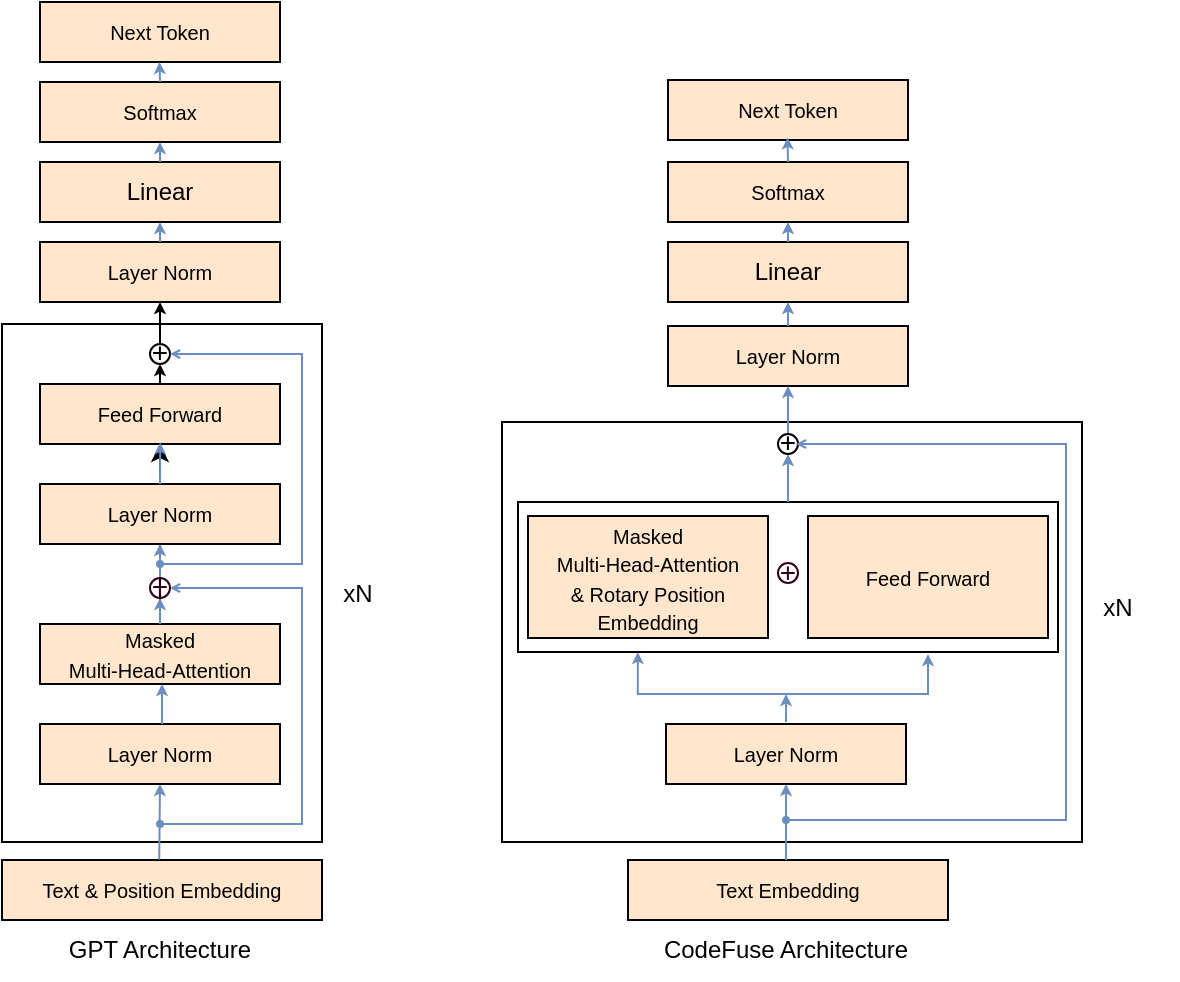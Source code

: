 <mxfile version="21.8.0" type="github">
  <diagram name="第 1 页" id="Tiiec9Cx-mdd2GHOtb4F">
    <mxGraphModel dx="1193" dy="770" grid="0" gridSize="10" guides="1" tooltips="1" connect="1" arrows="1" fold="1" page="1" pageScale="1" pageWidth="827" pageHeight="1169" math="0" shadow="0">
      <root>
        <mxCell id="0" />
        <mxCell id="1" parent="0" />
        <mxCell id="jCzD_8xTruMLZSJ5UP8o-84" value="" style="rounded=0;whiteSpace=wrap;html=1;" vertex="1" parent="1">
          <mxGeometry x="280" y="390" width="290" height="210" as="geometry" />
        </mxCell>
        <mxCell id="jCzD_8xTruMLZSJ5UP8o-81" value="" style="rounded=0;whiteSpace=wrap;html=1;" vertex="1" parent="1">
          <mxGeometry x="288" y="430" width="270" height="75" as="geometry" />
        </mxCell>
        <mxCell id="jCzD_8xTruMLZSJ5UP8o-11" value="" style="rounded=0;whiteSpace=wrap;html=1;" vertex="1" parent="1">
          <mxGeometry x="30" y="341" width="160" height="259" as="geometry" />
        </mxCell>
        <mxCell id="jCzD_8xTruMLZSJ5UP8o-2" value="&lt;font style=&quot;font-size: 10px;&quot;&gt;Text &amp;amp; Position Embedding&lt;/font&gt;" style="rounded=0;whiteSpace=wrap;html=1;fillColor=#ffe6cc;strokeColor=default;" vertex="1" parent="1">
          <mxGeometry x="30" y="609" width="160" height="30" as="geometry" />
        </mxCell>
        <mxCell id="jCzD_8xTruMLZSJ5UP8o-7" value="" style="endArrow=classic;html=1;rounded=0;entryX=0.5;entryY=1;entryDx=0;entryDy=0;exitX=0.427;exitY=-0.073;exitDx=0;exitDy=0;exitPerimeter=0;endSize=3;fillColor=#dae8fc;strokeColor=#6c8ebf;" edge="1" parent="1" target="jCzD_8xTruMLZSJ5UP8o-14">
          <mxGeometry width="50" height="50" relative="1" as="geometry">
            <mxPoint x="108.62" y="608.81" as="sourcePoint" />
            <mxPoint x="219" y="516" as="targetPoint" />
          </mxGeometry>
        </mxCell>
        <mxCell id="jCzD_8xTruMLZSJ5UP8o-14" value="&lt;span style=&quot;font-size: 10px;&quot;&gt;Layer Norm&lt;/span&gt;" style="rounded=0;whiteSpace=wrap;html=1;fillColor=#ffe6cc;strokeColor=default;" vertex="1" parent="1">
          <mxGeometry x="49" y="541" width="120" height="30" as="geometry" />
        </mxCell>
        <mxCell id="jCzD_8xTruMLZSJ5UP8o-39" value="" style="edgeStyle=orthogonalEdgeStyle;rounded=0;orthogonalLoop=1;jettySize=auto;html=1;" edge="1" parent="1" source="jCzD_8xTruMLZSJ5UP8o-15" target="jCzD_8xTruMLZSJ5UP8o-17">
          <mxGeometry relative="1" as="geometry" />
        </mxCell>
        <mxCell id="jCzD_8xTruMLZSJ5UP8o-15" value="&lt;span style=&quot;font-size: 10px;&quot;&gt;Masked &lt;br&gt;Multi-Head-Attention&lt;/span&gt;" style="rounded=0;whiteSpace=wrap;html=1;fillColor=#ffe6cc;strokeColor=default;" vertex="1" parent="1">
          <mxGeometry x="49" y="491" width="120" height="30" as="geometry" />
        </mxCell>
        <mxCell id="jCzD_8xTruMLZSJ5UP8o-16" value="&lt;span style=&quot;font-size: 10px;&quot;&gt;Layer Norm&lt;/span&gt;" style="rounded=0;whiteSpace=wrap;html=1;fillColor=#ffe6cc;strokeColor=default;" vertex="1" parent="1">
          <mxGeometry x="49" y="421" width="120" height="30" as="geometry" />
        </mxCell>
        <mxCell id="jCzD_8xTruMLZSJ5UP8o-17" value="&lt;span style=&quot;font-size: 10px;&quot;&gt;Feed Forward&lt;br&gt;&lt;/span&gt;" style="rounded=0;whiteSpace=wrap;html=1;fillColor=#ffe6cc;strokeColor=default;" vertex="1" parent="1">
          <mxGeometry x="49" y="371" width="120" height="30" as="geometry" />
        </mxCell>
        <mxCell id="jCzD_8xTruMLZSJ5UP8o-18" value="&lt;span style=&quot;font-size: 10px;&quot;&gt;Layer Norm&lt;br&gt;&lt;/span&gt;" style="rounded=0;whiteSpace=wrap;html=1;fillColor=#ffe6cc;strokeColor=default;" vertex="1" parent="1">
          <mxGeometry x="49" y="300" width="120" height="30" as="geometry" />
        </mxCell>
        <mxCell id="jCzD_8xTruMLZSJ5UP8o-19" value="Linear&lt;span style=&quot;color: rgba(0, 0, 0, 0); font-family: monospace; font-size: 0px; text-align: start;&quot;&gt;%3CmxGraphModel%3E%3Croot%3E%3CmxCell%20id%3D%220%22%2F%3E%3CmxCell%20id%3D%221%22%20parent%3D%220%22%2F%3E%3CmxCell%20id%3D%222%22%20value%3D%22%26lt%3Bspan%20style%3D%26quot%3Bfont-size%3A%2010px%3B%26quot%3B%26gt%3BMasked%20%26lt%3Bbr%26gt%3BMulti-Head-Attention%26lt%3B%2Fspan%26gt%3B%22%20style%3D%22rounded%3D0%3BwhiteSpace%3Dwrap%3Bhtml%3D1%3BfillColor%3D%23ffe6cc%3BstrokeColor%3Dnone%3B%22%20vertex%3D%221%22%20parent%3D%221%22%3E%3CmxGeometry%20x%3D%22279%22%20y%3D%22500%22%20width%3D%22120%22%20height%3D%2230%22%20as%3D%22geometry%22%2F%3E%3C%2FmxCell%3E%3C%2Froot%3E%3C%2FmxGraphModel%3E&lt;/span&gt;&lt;span style=&quot;font-size: 10px;&quot;&gt;&lt;br&gt;&lt;/span&gt;" style="rounded=0;whiteSpace=wrap;html=1;fillColor=#ffe6cc;strokeColor=default;" vertex="1" parent="1">
          <mxGeometry x="49" y="260" width="120" height="30" as="geometry" />
        </mxCell>
        <mxCell id="jCzD_8xTruMLZSJ5UP8o-20" value="&lt;span style=&quot;font-size: 10px;&quot;&gt;Softmax&lt;br&gt;&lt;/span&gt;" style="rounded=0;whiteSpace=wrap;html=1;fillColor=#ffe6cc;strokeColor=default;" vertex="1" parent="1">
          <mxGeometry x="49" y="220" width="120" height="30" as="geometry" />
        </mxCell>
        <mxCell id="jCzD_8xTruMLZSJ5UP8o-21" value="&lt;span style=&quot;font-size: 10px;&quot;&gt;Next Token&lt;br&gt;&lt;/span&gt;" style="rounded=0;whiteSpace=wrap;html=1;fillColor=#ffe6cc;strokeColor=default;" vertex="1" parent="1">
          <mxGeometry x="49" y="180" width="120" height="30" as="geometry" />
        </mxCell>
        <mxCell id="jCzD_8xTruMLZSJ5UP8o-22" value="" style="endArrow=open;startArrow=oval;endFill=0;startFill=1;endSize=3;startSize=3;html=1;rounded=0;edgeStyle=orthogonalEdgeStyle;entryX=1;entryY=0.5;entryDx=0;entryDy=0;fillColor=#dae8fc;strokeColor=#6c8ebf;" edge="1" parent="1" target="jCzD_8xTruMLZSJ5UP8o-25">
          <mxGeometry width="160" relative="1" as="geometry">
            <mxPoint x="109" y="591" as="sourcePoint" />
            <mxPoint x="190" y="471" as="targetPoint" />
            <Array as="points">
              <mxPoint x="180" y="591" />
              <mxPoint x="180" y="473" />
            </Array>
          </mxGeometry>
        </mxCell>
        <mxCell id="jCzD_8xTruMLZSJ5UP8o-23" value="" style="endArrow=classic;html=1;rounded=0;entryX=0.5;entryY=1;entryDx=0;entryDy=0;endSize=3;fillColor=#dae8fc;strokeColor=#6c8ebf;" edge="1" parent="1">
          <mxGeometry width="50" height="50" relative="1" as="geometry">
            <mxPoint x="110" y="541" as="sourcePoint" />
            <mxPoint x="110" y="521" as="targetPoint" />
          </mxGeometry>
        </mxCell>
        <mxCell id="jCzD_8xTruMLZSJ5UP8o-24" value="" style="endArrow=classic;html=1;rounded=0;entryX=0.5;entryY=1;entryDx=0;entryDy=0;exitX=0.5;exitY=0;exitDx=0;exitDy=0;endSize=3;fillColor=#dae8fc;strokeColor=#6c8ebf;" edge="1" parent="1" source="jCzD_8xTruMLZSJ5UP8o-25" target="jCzD_8xTruMLZSJ5UP8o-16">
          <mxGeometry width="50" height="50" relative="1" as="geometry">
            <mxPoint x="110" y="491" as="sourcePoint" />
            <mxPoint x="109.6" y="451" as="targetPoint" />
          </mxGeometry>
        </mxCell>
        <mxCell id="jCzD_8xTruMLZSJ5UP8o-27" value="" style="endArrow=classic;html=1;rounded=0;entryX=0.5;entryY=1;entryDx=0;entryDy=0;exitX=0.5;exitY=0;exitDx=0;exitDy=0;endSize=3;fillColor=#dae8fc;strokeColor=#6c8ebf;" edge="1" parent="1" source="jCzD_8xTruMLZSJ5UP8o-15" target="jCzD_8xTruMLZSJ5UP8o-25">
          <mxGeometry width="50" height="50" relative="1" as="geometry">
            <mxPoint x="109" y="491" as="sourcePoint" />
            <mxPoint x="109" y="451" as="targetPoint" />
          </mxGeometry>
        </mxCell>
        <mxCell id="jCzD_8xTruMLZSJ5UP8o-25" value="&lt;font color=&quot;#33001a&quot; style=&quot;font-size: 14px;&quot; face=&quot;Courier New&quot;&gt;+&lt;/font&gt;" style="ellipse;whiteSpace=wrap;html=1;aspect=fixed;fillColor=none;strokeColor=#33001A;" vertex="1" parent="1">
          <mxGeometry x="104" y="468" width="10" height="10" as="geometry" />
        </mxCell>
        <mxCell id="jCzD_8xTruMLZSJ5UP8o-28" value="" style="endArrow=classic;html=1;rounded=0;entryX=0.501;entryY=0.973;entryDx=0;entryDy=0;entryPerimeter=0;endSize=3;fillColor=#dae8fc;strokeColor=#6c8ebf;" edge="1" parent="1" target="jCzD_8xTruMLZSJ5UP8o-17">
          <mxGeometry width="50" height="50" relative="1" as="geometry">
            <mxPoint x="109" y="421" as="sourcePoint" />
            <mxPoint x="109" y="411" as="targetPoint" />
          </mxGeometry>
        </mxCell>
        <mxCell id="jCzD_8xTruMLZSJ5UP8o-30" value="" style="endArrow=classic;html=1;rounded=0;entryX=0.5;entryY=1;entryDx=0;entryDy=0;endSize=3;" edge="1" parent="1" source="jCzD_8xTruMLZSJ5UP8o-31" target="jCzD_8xTruMLZSJ5UP8o-18">
          <mxGeometry width="50" height="50" relative="1" as="geometry">
            <mxPoint x="108.73" y="372" as="sourcePoint" />
            <mxPoint x="108.73" y="351" as="targetPoint" />
          </mxGeometry>
        </mxCell>
        <mxCell id="jCzD_8xTruMLZSJ5UP8o-32" value="" style="endArrow=classic;html=1;rounded=0;entryX=0.5;entryY=1;entryDx=0;entryDy=0;endSize=3;" edge="1" parent="1" target="jCzD_8xTruMLZSJ5UP8o-31">
          <mxGeometry width="50" height="50" relative="1" as="geometry">
            <mxPoint x="109" y="371" as="sourcePoint" />
            <mxPoint x="109" y="341" as="targetPoint" />
          </mxGeometry>
        </mxCell>
        <mxCell id="jCzD_8xTruMLZSJ5UP8o-31" value="&lt;font style=&quot;font-size: 14px;&quot; face=&quot;Courier New&quot;&gt;+&lt;/font&gt;" style="ellipse;whiteSpace=wrap;html=1;aspect=fixed;fillColor=none;strokeColor=default;" vertex="1" parent="1">
          <mxGeometry x="104" y="351" width="10" height="10" as="geometry" />
        </mxCell>
        <mxCell id="jCzD_8xTruMLZSJ5UP8o-33" value="" style="endArrow=classic;html=1;rounded=0;entryX=0.5;entryY=1;entryDx=0;entryDy=0;endSize=3;fillColor=#dae8fc;strokeColor=#6c8ebf;" edge="1" parent="1" target="jCzD_8xTruMLZSJ5UP8o-19">
          <mxGeometry width="50" height="50" relative="1" as="geometry">
            <mxPoint x="109" y="300" as="sourcePoint" />
            <mxPoint x="108.73" y="290" as="targetPoint" />
          </mxGeometry>
        </mxCell>
        <mxCell id="jCzD_8xTruMLZSJ5UP8o-34" value="" style="endArrow=classic;html=1;rounded=0;endSize=3;fillColor=#dae8fc;strokeColor=#6c8ebf;" edge="1" parent="1">
          <mxGeometry width="50" height="50" relative="1" as="geometry">
            <mxPoint x="109" y="260" as="sourcePoint" />
            <mxPoint x="109" y="250" as="targetPoint" />
          </mxGeometry>
        </mxCell>
        <mxCell id="jCzD_8xTruMLZSJ5UP8o-35" value="" style="endArrow=classic;html=1;rounded=0;entryX=0.501;entryY=0.973;entryDx=0;entryDy=0;entryPerimeter=0;endSize=3;fillColor=#dae8fc;strokeColor=#6c8ebf;" edge="1" parent="1">
          <mxGeometry width="50" height="50" relative="1" as="geometry">
            <mxPoint x="109" y="220" as="sourcePoint" />
            <mxPoint x="108.73" y="210" as="targetPoint" />
          </mxGeometry>
        </mxCell>
        <mxCell id="jCzD_8xTruMLZSJ5UP8o-36" value="" style="endArrow=open;startArrow=oval;endFill=0;startFill=1;endSize=3;startSize=3;html=1;rounded=0;edgeStyle=orthogonalEdgeStyle;entryX=1;entryY=0.5;entryDx=0;entryDy=0;fillColor=#dae8fc;strokeColor=#6c8ebf;" edge="1" parent="1" target="jCzD_8xTruMLZSJ5UP8o-31">
          <mxGeometry width="160" relative="1" as="geometry">
            <mxPoint x="109" y="461" as="sourcePoint" />
            <mxPoint x="114" y="343" as="targetPoint" />
            <Array as="points">
              <mxPoint x="180" y="461" />
              <mxPoint x="180" y="356" />
            </Array>
          </mxGeometry>
        </mxCell>
        <mxCell id="jCzD_8xTruMLZSJ5UP8o-38" value="xN" style="text;strokeColor=none;align=center;fillColor=none;html=1;verticalAlign=middle;whiteSpace=wrap;rounded=0;" vertex="1" parent="1">
          <mxGeometry x="178" y="461" width="60" height="30" as="geometry" />
        </mxCell>
        <mxCell id="jCzD_8xTruMLZSJ5UP8o-40" value="GPT Architecture" style="text;strokeColor=none;align=center;fillColor=none;html=1;verticalAlign=middle;whiteSpace=wrap;rounded=0;" vertex="1" parent="1">
          <mxGeometry x="54" y="639" width="110" height="30" as="geometry" />
        </mxCell>
        <mxCell id="jCzD_8xTruMLZSJ5UP8o-42" value="&lt;font style=&quot;font-size: 10px;&quot;&gt;Text Embedding&lt;/font&gt;" style="rounded=0;whiteSpace=wrap;html=1;fillColor=#ffe6cc;strokeColor=default;" vertex="1" parent="1">
          <mxGeometry x="343" y="609" width="160" height="30" as="geometry" />
        </mxCell>
        <mxCell id="jCzD_8xTruMLZSJ5UP8o-43" value="" style="endArrow=classic;html=1;rounded=0;entryX=0.5;entryY=1;entryDx=0;entryDy=0;endSize=3;fillColor=#dae8fc;strokeColor=#6c8ebf;" edge="1" parent="1" target="jCzD_8xTruMLZSJ5UP8o-44">
          <mxGeometry width="50" height="50" relative="1" as="geometry">
            <mxPoint x="422" y="609" as="sourcePoint" />
            <mxPoint x="532" y="516" as="targetPoint" />
          </mxGeometry>
        </mxCell>
        <mxCell id="jCzD_8xTruMLZSJ5UP8o-44" value="&lt;span style=&quot;font-size: 10px;&quot;&gt;Layer Norm&lt;/span&gt;" style="rounded=0;whiteSpace=wrap;html=1;fillColor=#ffe6cc;strokeColor=default;" vertex="1" parent="1">
          <mxGeometry x="362" y="541" width="120" height="30" as="geometry" />
        </mxCell>
        <mxCell id="jCzD_8xTruMLZSJ5UP8o-49" value="&lt;span style=&quot;font-size: 10px;&quot;&gt;Layer Norm&lt;br&gt;&lt;/span&gt;" style="rounded=0;whiteSpace=wrap;html=1;fillColor=#ffe6cc;strokeColor=default;" vertex="1" parent="1">
          <mxGeometry x="363" y="342" width="120" height="30" as="geometry" />
        </mxCell>
        <mxCell id="jCzD_8xTruMLZSJ5UP8o-50" value="Linear&lt;span style=&quot;color: rgba(0, 0, 0, 0); font-family: monospace; font-size: 0px; text-align: start;&quot;&gt;%3CmxGraphModel%3E%3Croot%3E%3CmxCell%20id%3D%220%22%2F%3E%3CmxCell%20id%3D%221%22%20parent%3D%220%22%2F%3E%3CmxCell%20id%3D%222%22%20value%3D%22%26lt%3Bspan%20style%3D%26quot%3Bfont-size%3A%2010px%3B%26quot%3B%26gt%3BMasked%20%26lt%3Bbr%26gt%3BMulti-Head-Attention%26lt%3B%2Fspan%26gt%3B%22%20style%3D%22rounded%3D0%3BwhiteSpace%3Dwrap%3Bhtml%3D1%3BfillColor%3D%23ffe6cc%3BstrokeColor%3Dnone%3B%22%20vertex%3D%221%22%20parent%3D%221%22%3E%3CmxGeometry%20x%3D%22279%22%20y%3D%22500%22%20width%3D%22120%22%20height%3D%2230%22%20as%3D%22geometry%22%2F%3E%3C%2FmxCell%3E%3C%2Froot%3E%3C%2FmxGraphModel%3E&lt;/span&gt;&lt;span style=&quot;font-size: 10px;&quot;&gt;&lt;br&gt;&lt;/span&gt;" style="rounded=0;whiteSpace=wrap;html=1;fillColor=#ffe6cc;strokeColor=default;" vertex="1" parent="1">
          <mxGeometry x="363" y="300" width="120" height="30" as="geometry" />
        </mxCell>
        <mxCell id="jCzD_8xTruMLZSJ5UP8o-51" value="&lt;span style=&quot;font-size: 10px;&quot;&gt;Softmax&lt;br&gt;&lt;/span&gt;" style="rounded=0;whiteSpace=wrap;html=1;fillColor=#ffe6cc;strokeColor=default;" vertex="1" parent="1">
          <mxGeometry x="363" y="260" width="120" height="30" as="geometry" />
        </mxCell>
        <mxCell id="jCzD_8xTruMLZSJ5UP8o-52" value="&lt;span style=&quot;font-size: 10px;&quot;&gt;Next Token&lt;br&gt;&lt;/span&gt;" style="rounded=0;whiteSpace=wrap;html=1;fillColor=#ffe6cc;strokeColor=default;" vertex="1" parent="1">
          <mxGeometry x="363" y="219" width="120" height="30" as="geometry" />
        </mxCell>
        <mxCell id="jCzD_8xTruMLZSJ5UP8o-59" value="" style="endArrow=classic;html=1;rounded=0;entryX=0.5;entryY=1;entryDx=0;entryDy=0;endSize=3;fillColor=#dae8fc;strokeColor=#6c8ebf;" edge="1" parent="1" source="jCzD_8xTruMLZSJ5UP8o-61" target="jCzD_8xTruMLZSJ5UP8o-49">
          <mxGeometry width="50" height="50" relative="1" as="geometry">
            <mxPoint x="422.73" y="412" as="sourcePoint" />
            <mxPoint x="422.73" y="391" as="targetPoint" />
          </mxGeometry>
        </mxCell>
        <mxCell id="jCzD_8xTruMLZSJ5UP8o-60" value="" style="endArrow=classic;html=1;rounded=0;entryX=0.5;entryY=1;entryDx=0;entryDy=0;endSize=3;exitX=0.5;exitY=0;exitDx=0;exitDy=0;fillColor=#dae8fc;strokeColor=#6c8ebf;" edge="1" parent="1" target="jCzD_8xTruMLZSJ5UP8o-61" source="jCzD_8xTruMLZSJ5UP8o-81">
          <mxGeometry width="50" height="50" relative="1" as="geometry">
            <mxPoint x="423" y="411" as="sourcePoint" />
            <mxPoint x="423" y="381" as="targetPoint" />
          </mxGeometry>
        </mxCell>
        <mxCell id="jCzD_8xTruMLZSJ5UP8o-61" value="&lt;font style=&quot;font-size: 14px;&quot; face=&quot;Courier New&quot;&gt;+&lt;/font&gt;" style="ellipse;whiteSpace=wrap;html=1;aspect=fixed;fillColor=none;strokeColor=default;" vertex="1" parent="1">
          <mxGeometry x="418" y="396" width="10" height="10" as="geometry" />
        </mxCell>
        <mxCell id="jCzD_8xTruMLZSJ5UP8o-62" value="" style="endArrow=classic;html=1;rounded=0;entryX=0.5;entryY=1;entryDx=0;entryDy=0;endSize=3;fillColor=#dae8fc;strokeColor=#6c8ebf;exitX=0.5;exitY=0;exitDx=0;exitDy=0;" edge="1" parent="1" target="jCzD_8xTruMLZSJ5UP8o-50" source="jCzD_8xTruMLZSJ5UP8o-49">
          <mxGeometry width="50" height="50" relative="1" as="geometry">
            <mxPoint x="423" y="340" as="sourcePoint" />
            <mxPoint x="422.73" y="330" as="targetPoint" />
          </mxGeometry>
        </mxCell>
        <mxCell id="jCzD_8xTruMLZSJ5UP8o-63" value="" style="endArrow=classic;html=1;rounded=0;endSize=3;fillColor=#dae8fc;strokeColor=#6c8ebf;" edge="1" parent="1">
          <mxGeometry width="50" height="50" relative="1" as="geometry">
            <mxPoint x="423" y="300" as="sourcePoint" />
            <mxPoint x="423" y="290" as="targetPoint" />
          </mxGeometry>
        </mxCell>
        <mxCell id="jCzD_8xTruMLZSJ5UP8o-64" value="" style="endArrow=classic;html=1;rounded=0;endSize=3;fillColor=#dae8fc;strokeColor=#6c8ebf;exitX=0.5;exitY=0;exitDx=0;exitDy=0;entryX=0.498;entryY=0.958;entryDx=0;entryDy=0;entryPerimeter=0;" edge="1" parent="1" source="jCzD_8xTruMLZSJ5UP8o-51" target="jCzD_8xTruMLZSJ5UP8o-52">
          <mxGeometry width="50" height="50" relative="1" as="geometry">
            <mxPoint x="423" y="260" as="sourcePoint" />
            <mxPoint x="423" y="250" as="targetPoint" />
          </mxGeometry>
        </mxCell>
        <mxCell id="jCzD_8xTruMLZSJ5UP8o-66" value="xN" style="text;strokeColor=none;align=center;fillColor=none;html=1;verticalAlign=middle;whiteSpace=wrap;rounded=0;" vertex="1" parent="1">
          <mxGeometry x="558" y="468" width="60" height="30" as="geometry" />
        </mxCell>
        <mxCell id="jCzD_8xTruMLZSJ5UP8o-67" value="CodeFuse Architecture" style="text;strokeColor=none;align=center;fillColor=none;html=1;verticalAlign=middle;whiteSpace=wrap;rounded=0;" vertex="1" parent="1">
          <mxGeometry x="349" y="639" width="146" height="30" as="geometry" />
        </mxCell>
        <mxCell id="jCzD_8xTruMLZSJ5UP8o-70" value="&lt;span style=&quot;font-size: 10px;&quot;&gt;Masked &lt;br&gt;Multi-Head-Attention&lt;br&gt;&amp;amp; Rotary Position Embedding&lt;br&gt;&lt;/span&gt;" style="rounded=0;whiteSpace=wrap;html=1;fillColor=#ffe6cc;strokeColor=default;" vertex="1" parent="1">
          <mxGeometry x="293" y="437" width="120" height="61" as="geometry" />
        </mxCell>
        <mxCell id="jCzD_8xTruMLZSJ5UP8o-72" value="&lt;span style=&quot;font-size: 10px;&quot;&gt;Feed Forward&lt;br&gt;&lt;/span&gt;" style="rounded=0;whiteSpace=wrap;html=1;fillColor=#ffe6cc;strokeColor=default;" vertex="1" parent="1">
          <mxGeometry x="433" y="437" width="120" height="61" as="geometry" />
        </mxCell>
        <mxCell id="jCzD_8xTruMLZSJ5UP8o-73" value="" style="endArrow=classic;html=1;rounded=0;endSize=3;fillColor=#dae8fc;strokeColor=#6c8ebf;" edge="1" parent="1">
          <mxGeometry width="50" height="50" relative="1" as="geometry">
            <mxPoint x="422" y="540" as="sourcePoint" />
            <mxPoint x="422" y="526" as="targetPoint" />
          </mxGeometry>
        </mxCell>
        <mxCell id="jCzD_8xTruMLZSJ5UP8o-75" value="" style="endArrow=classic;startArrow=classic;html=1;rounded=0;endSize=3;startSize=3;edgeStyle=orthogonalEdgeStyle;entryX=0.5;entryY=1;entryDx=0;entryDy=0;exitX=0.222;exitY=1.001;exitDx=0;exitDy=0;exitPerimeter=0;fillColor=#dae8fc;strokeColor=#6c8ebf;" edge="1" parent="1" source="jCzD_8xTruMLZSJ5UP8o-81">
          <mxGeometry width="50" height="50" relative="1" as="geometry">
            <mxPoint x="347.72" y="508.708" as="sourcePoint" />
            <mxPoint x="493" y="506" as="targetPoint" />
            <Array as="points">
              <mxPoint x="348" y="526" />
              <mxPoint x="493" y="526" />
            </Array>
          </mxGeometry>
        </mxCell>
        <mxCell id="jCzD_8xTruMLZSJ5UP8o-76" value="&lt;font color=&quot;#33001a&quot; style=&quot;font-size: 14px;&quot; face=&quot;Courier New&quot;&gt;+&lt;/font&gt;" style="ellipse;whiteSpace=wrap;html=1;aspect=fixed;fillColor=none;strokeColor=#33001A;" vertex="1" parent="1">
          <mxGeometry x="418" y="460.5" width="10" height="10" as="geometry" />
        </mxCell>
        <mxCell id="jCzD_8xTruMLZSJ5UP8o-83" value="" style="endArrow=open;startArrow=oval;endFill=0;startFill=1;endSize=3;startSize=3;html=1;rounded=0;edgeStyle=orthogonalEdgeStyle;fillColor=#dae8fc;strokeColor=#6c8ebf;entryX=1;entryY=0.5;entryDx=0;entryDy=0;" edge="1" parent="1">
          <mxGeometry width="160" relative="1" as="geometry">
            <mxPoint x="422" y="589" as="sourcePoint" />
            <mxPoint x="427.0" y="401" as="targetPoint" />
            <Array as="points">
              <mxPoint x="562" y="589" />
              <mxPoint x="562" y="401" />
            </Array>
          </mxGeometry>
        </mxCell>
      </root>
    </mxGraphModel>
  </diagram>
</mxfile>
